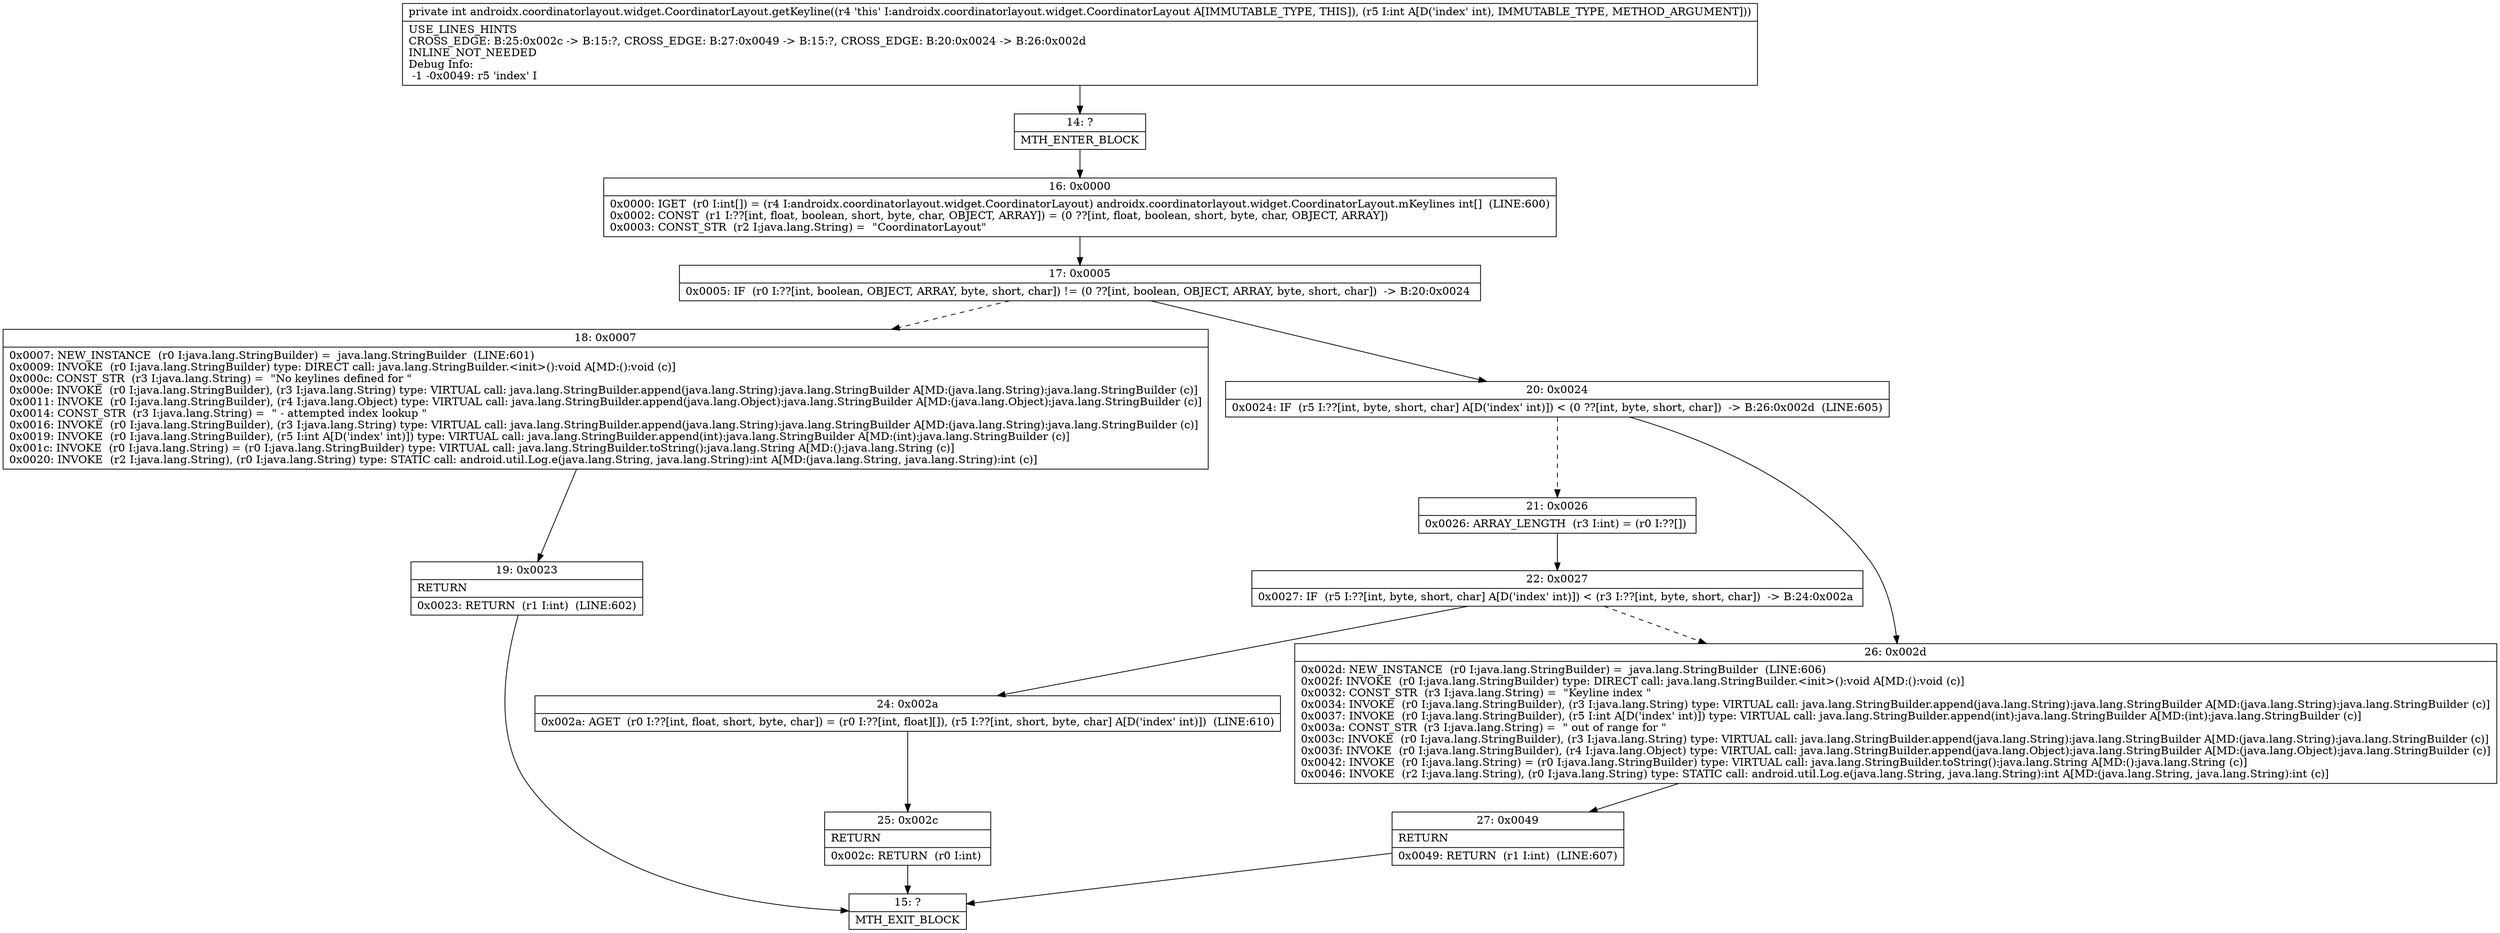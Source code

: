 digraph "CFG forandroidx.coordinatorlayout.widget.CoordinatorLayout.getKeyline(I)I" {
Node_14 [shape=record,label="{14\:\ ?|MTH_ENTER_BLOCK\l}"];
Node_16 [shape=record,label="{16\:\ 0x0000|0x0000: IGET  (r0 I:int[]) = (r4 I:androidx.coordinatorlayout.widget.CoordinatorLayout) androidx.coordinatorlayout.widget.CoordinatorLayout.mKeylines int[]  (LINE:600)\l0x0002: CONST  (r1 I:??[int, float, boolean, short, byte, char, OBJECT, ARRAY]) = (0 ??[int, float, boolean, short, byte, char, OBJECT, ARRAY]) \l0x0003: CONST_STR  (r2 I:java.lang.String) =  \"CoordinatorLayout\" \l}"];
Node_17 [shape=record,label="{17\:\ 0x0005|0x0005: IF  (r0 I:??[int, boolean, OBJECT, ARRAY, byte, short, char]) != (0 ??[int, boolean, OBJECT, ARRAY, byte, short, char])  \-\> B:20:0x0024 \l}"];
Node_18 [shape=record,label="{18\:\ 0x0007|0x0007: NEW_INSTANCE  (r0 I:java.lang.StringBuilder) =  java.lang.StringBuilder  (LINE:601)\l0x0009: INVOKE  (r0 I:java.lang.StringBuilder) type: DIRECT call: java.lang.StringBuilder.\<init\>():void A[MD:():void (c)]\l0x000c: CONST_STR  (r3 I:java.lang.String) =  \"No keylines defined for \" \l0x000e: INVOKE  (r0 I:java.lang.StringBuilder), (r3 I:java.lang.String) type: VIRTUAL call: java.lang.StringBuilder.append(java.lang.String):java.lang.StringBuilder A[MD:(java.lang.String):java.lang.StringBuilder (c)]\l0x0011: INVOKE  (r0 I:java.lang.StringBuilder), (r4 I:java.lang.Object) type: VIRTUAL call: java.lang.StringBuilder.append(java.lang.Object):java.lang.StringBuilder A[MD:(java.lang.Object):java.lang.StringBuilder (c)]\l0x0014: CONST_STR  (r3 I:java.lang.String) =  \" \- attempted index lookup \" \l0x0016: INVOKE  (r0 I:java.lang.StringBuilder), (r3 I:java.lang.String) type: VIRTUAL call: java.lang.StringBuilder.append(java.lang.String):java.lang.StringBuilder A[MD:(java.lang.String):java.lang.StringBuilder (c)]\l0x0019: INVOKE  (r0 I:java.lang.StringBuilder), (r5 I:int A[D('index' int)]) type: VIRTUAL call: java.lang.StringBuilder.append(int):java.lang.StringBuilder A[MD:(int):java.lang.StringBuilder (c)]\l0x001c: INVOKE  (r0 I:java.lang.String) = (r0 I:java.lang.StringBuilder) type: VIRTUAL call: java.lang.StringBuilder.toString():java.lang.String A[MD:():java.lang.String (c)]\l0x0020: INVOKE  (r2 I:java.lang.String), (r0 I:java.lang.String) type: STATIC call: android.util.Log.e(java.lang.String, java.lang.String):int A[MD:(java.lang.String, java.lang.String):int (c)]\l}"];
Node_19 [shape=record,label="{19\:\ 0x0023|RETURN\l|0x0023: RETURN  (r1 I:int)  (LINE:602)\l}"];
Node_15 [shape=record,label="{15\:\ ?|MTH_EXIT_BLOCK\l}"];
Node_20 [shape=record,label="{20\:\ 0x0024|0x0024: IF  (r5 I:??[int, byte, short, char] A[D('index' int)]) \< (0 ??[int, byte, short, char])  \-\> B:26:0x002d  (LINE:605)\l}"];
Node_21 [shape=record,label="{21\:\ 0x0026|0x0026: ARRAY_LENGTH  (r3 I:int) = (r0 I:??[]) \l}"];
Node_22 [shape=record,label="{22\:\ 0x0027|0x0027: IF  (r5 I:??[int, byte, short, char] A[D('index' int)]) \< (r3 I:??[int, byte, short, char])  \-\> B:24:0x002a \l}"];
Node_24 [shape=record,label="{24\:\ 0x002a|0x002a: AGET  (r0 I:??[int, float, short, byte, char]) = (r0 I:??[int, float][]), (r5 I:??[int, short, byte, char] A[D('index' int)])  (LINE:610)\l}"];
Node_25 [shape=record,label="{25\:\ 0x002c|RETURN\l|0x002c: RETURN  (r0 I:int) \l}"];
Node_26 [shape=record,label="{26\:\ 0x002d|0x002d: NEW_INSTANCE  (r0 I:java.lang.StringBuilder) =  java.lang.StringBuilder  (LINE:606)\l0x002f: INVOKE  (r0 I:java.lang.StringBuilder) type: DIRECT call: java.lang.StringBuilder.\<init\>():void A[MD:():void (c)]\l0x0032: CONST_STR  (r3 I:java.lang.String) =  \"Keyline index \" \l0x0034: INVOKE  (r0 I:java.lang.StringBuilder), (r3 I:java.lang.String) type: VIRTUAL call: java.lang.StringBuilder.append(java.lang.String):java.lang.StringBuilder A[MD:(java.lang.String):java.lang.StringBuilder (c)]\l0x0037: INVOKE  (r0 I:java.lang.StringBuilder), (r5 I:int A[D('index' int)]) type: VIRTUAL call: java.lang.StringBuilder.append(int):java.lang.StringBuilder A[MD:(int):java.lang.StringBuilder (c)]\l0x003a: CONST_STR  (r3 I:java.lang.String) =  \" out of range for \" \l0x003c: INVOKE  (r0 I:java.lang.StringBuilder), (r3 I:java.lang.String) type: VIRTUAL call: java.lang.StringBuilder.append(java.lang.String):java.lang.StringBuilder A[MD:(java.lang.String):java.lang.StringBuilder (c)]\l0x003f: INVOKE  (r0 I:java.lang.StringBuilder), (r4 I:java.lang.Object) type: VIRTUAL call: java.lang.StringBuilder.append(java.lang.Object):java.lang.StringBuilder A[MD:(java.lang.Object):java.lang.StringBuilder (c)]\l0x0042: INVOKE  (r0 I:java.lang.String) = (r0 I:java.lang.StringBuilder) type: VIRTUAL call: java.lang.StringBuilder.toString():java.lang.String A[MD:():java.lang.String (c)]\l0x0046: INVOKE  (r2 I:java.lang.String), (r0 I:java.lang.String) type: STATIC call: android.util.Log.e(java.lang.String, java.lang.String):int A[MD:(java.lang.String, java.lang.String):int (c)]\l}"];
Node_27 [shape=record,label="{27\:\ 0x0049|RETURN\l|0x0049: RETURN  (r1 I:int)  (LINE:607)\l}"];
MethodNode[shape=record,label="{private int androidx.coordinatorlayout.widget.CoordinatorLayout.getKeyline((r4 'this' I:androidx.coordinatorlayout.widget.CoordinatorLayout A[IMMUTABLE_TYPE, THIS]), (r5 I:int A[D('index' int), IMMUTABLE_TYPE, METHOD_ARGUMENT]))  | USE_LINES_HINTS\lCROSS_EDGE: B:25:0x002c \-\> B:15:?, CROSS_EDGE: B:27:0x0049 \-\> B:15:?, CROSS_EDGE: B:20:0x0024 \-\> B:26:0x002d\lINLINE_NOT_NEEDED\lDebug Info:\l  \-1 \-0x0049: r5 'index' I\l}"];
MethodNode -> Node_14;Node_14 -> Node_16;
Node_16 -> Node_17;
Node_17 -> Node_18[style=dashed];
Node_17 -> Node_20;
Node_18 -> Node_19;
Node_19 -> Node_15;
Node_20 -> Node_21[style=dashed];
Node_20 -> Node_26;
Node_21 -> Node_22;
Node_22 -> Node_24;
Node_22 -> Node_26[style=dashed];
Node_24 -> Node_25;
Node_25 -> Node_15;
Node_26 -> Node_27;
Node_27 -> Node_15;
}

